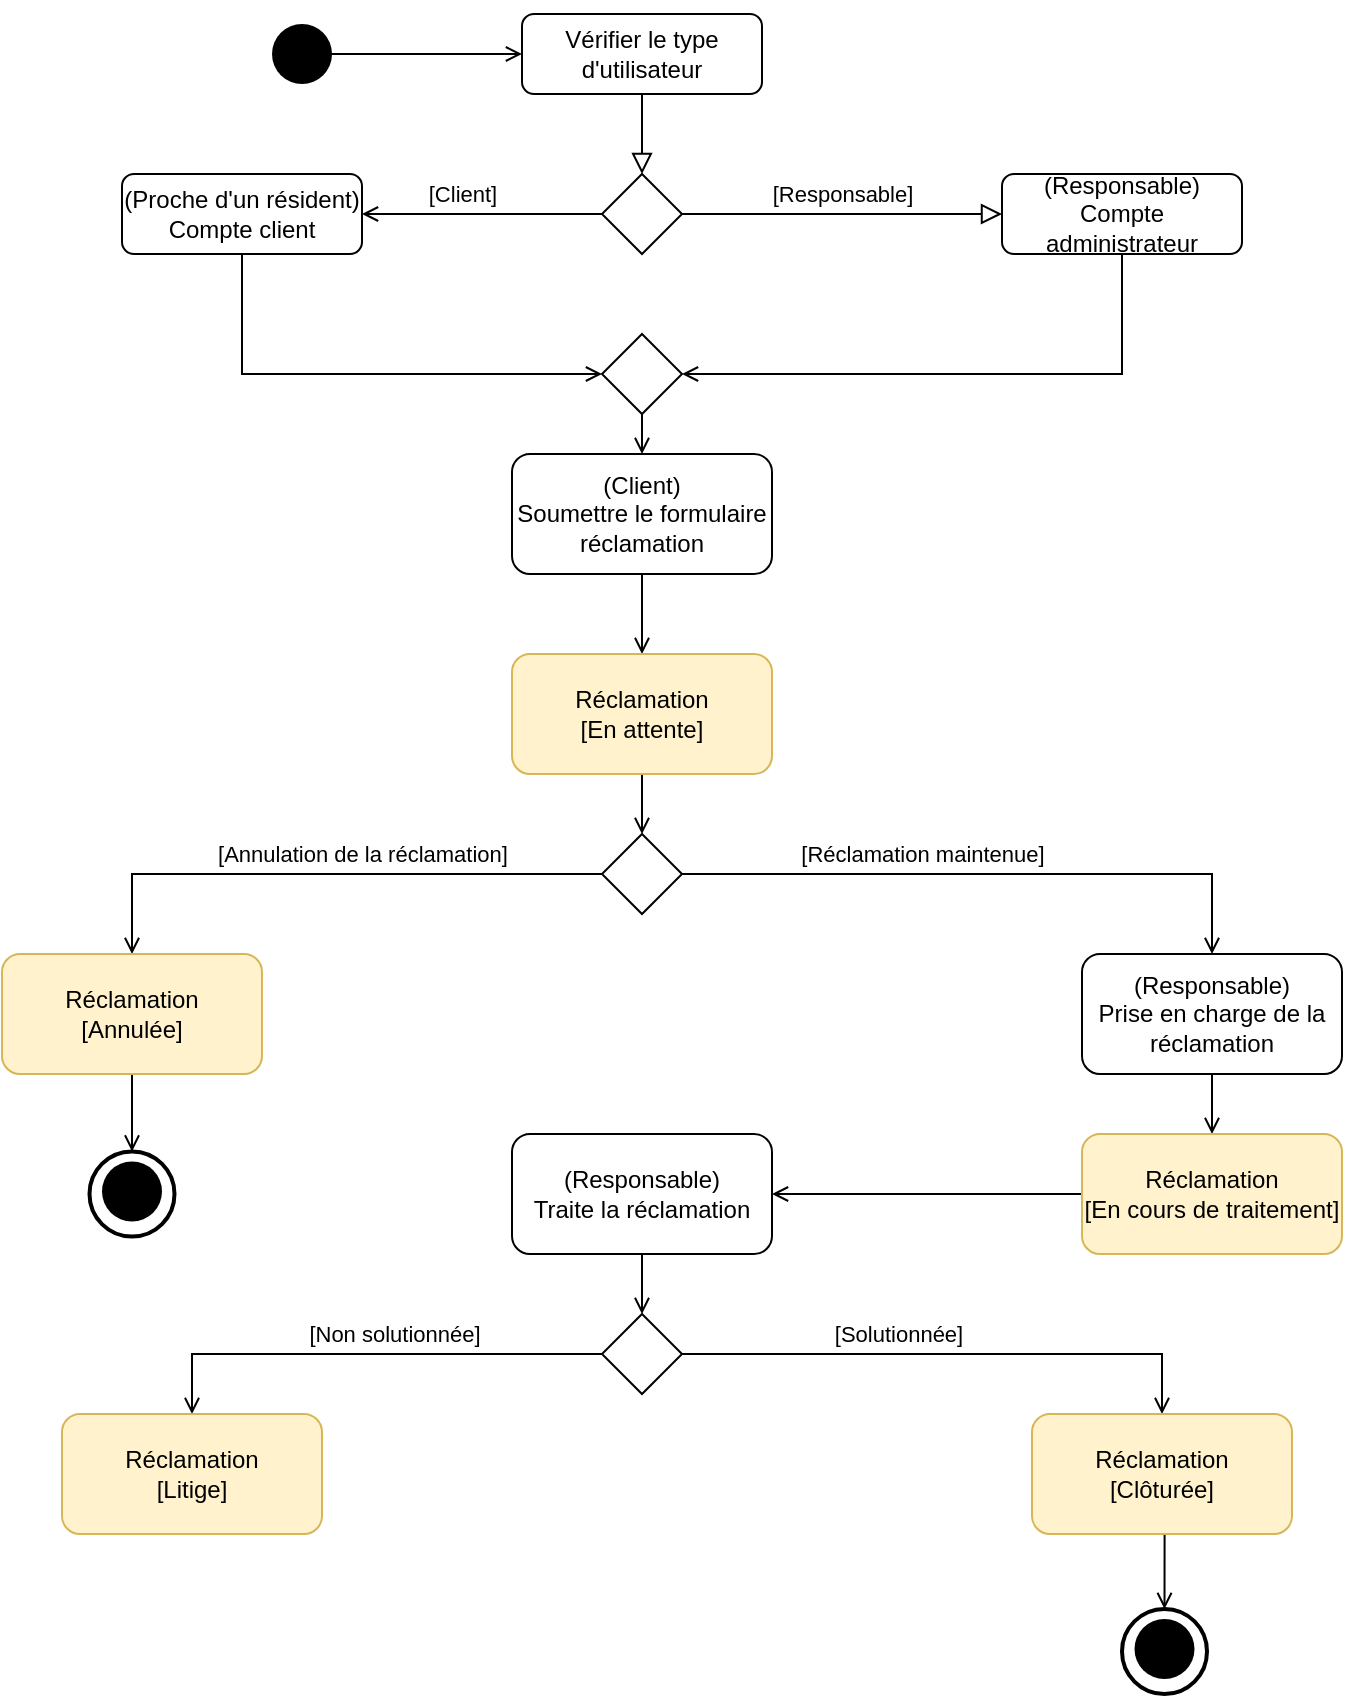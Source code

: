 <mxfile version="15.8.7" type="device"><diagram id="C5RBs43oDa-KdzZeNtuy" name="Page-1"><mxGraphModel dx="1210" dy="737" grid="1" gridSize="10" guides="1" tooltips="1" connect="1" arrows="1" fold="1" page="1" pageScale="1" pageWidth="827" pageHeight="1169" math="0" shadow="0"><root><mxCell id="WIyWlLk6GJQsqaUBKTNV-0"/><mxCell id="WIyWlLk6GJQsqaUBKTNV-1" parent="WIyWlLk6GJQsqaUBKTNV-0"/><mxCell id="WIyWlLk6GJQsqaUBKTNV-2" value="" style="rounded=0;html=1;jettySize=auto;orthogonalLoop=1;fontSize=11;endArrow=block;endFill=0;endSize=8;strokeWidth=1;shadow=0;labelBackgroundColor=none;edgeStyle=orthogonalEdgeStyle;" parent="WIyWlLk6GJQsqaUBKTNV-1" source="WIyWlLk6GJQsqaUBKTNV-3" target="WIyWlLk6GJQsqaUBKTNV-6" edge="1"><mxGeometry relative="1" as="geometry"/></mxCell><mxCell id="WIyWlLk6GJQsqaUBKTNV-3" value="Vérifier le type d'utilisateur" style="rounded=1;whiteSpace=wrap;html=1;fontSize=12;glass=0;strokeWidth=1;shadow=0;" parent="WIyWlLk6GJQsqaUBKTNV-1" vertex="1"><mxGeometry x="320" y="80" width="120" height="40" as="geometry"/></mxCell><mxCell id="WIyWlLk6GJQsqaUBKTNV-5" value="[Responsable]" style="edgeStyle=orthogonalEdgeStyle;rounded=0;html=1;jettySize=auto;orthogonalLoop=1;fontSize=11;endArrow=block;endFill=0;endSize=8;strokeWidth=1;shadow=0;labelBackgroundColor=none;" parent="WIyWlLk6GJQsqaUBKTNV-1" source="WIyWlLk6GJQsqaUBKTNV-6" target="WIyWlLk6GJQsqaUBKTNV-7" edge="1"><mxGeometry y="10" relative="1" as="geometry"><mxPoint as="offset"/></mxGeometry></mxCell><mxCell id="oKEC-02UFUXDBK3K3sYA-4" style="edgeStyle=orthogonalEdgeStyle;rounded=0;orthogonalLoop=1;jettySize=auto;html=1;exitX=0;exitY=0.5;exitDx=0;exitDy=0;entryX=1;entryY=0.5;entryDx=0;entryDy=0;endArrow=open;endFill=0;" edge="1" parent="WIyWlLk6GJQsqaUBKTNV-1" source="WIyWlLk6GJQsqaUBKTNV-6" target="oKEC-02UFUXDBK3K3sYA-3"><mxGeometry relative="1" as="geometry"/></mxCell><mxCell id="oKEC-02UFUXDBK3K3sYA-8" value="[Client]" style="edgeLabel;html=1;align=center;verticalAlign=middle;resizable=0;points=[];" vertex="1" connectable="0" parent="oKEC-02UFUXDBK3K3sYA-4"><mxGeometry x="0.3" y="-3" relative="1" as="geometry"><mxPoint x="8" y="-7" as="offset"/></mxGeometry></mxCell><mxCell id="WIyWlLk6GJQsqaUBKTNV-6" value="" style="rhombus;whiteSpace=wrap;html=1;shadow=0;fontFamily=Helvetica;fontSize=12;align=center;strokeWidth=1;spacing=6;spacingTop=-4;" parent="WIyWlLk6GJQsqaUBKTNV-1" vertex="1"><mxGeometry x="360" y="160" width="40" height="40" as="geometry"/></mxCell><mxCell id="oKEC-02UFUXDBK3K3sYA-9" style="edgeStyle=orthogonalEdgeStyle;rounded=0;orthogonalLoop=1;jettySize=auto;html=1;exitX=0.5;exitY=1;exitDx=0;exitDy=0;entryX=1;entryY=0.5;entryDx=0;entryDy=0;endArrow=open;endFill=0;" edge="1" parent="WIyWlLk6GJQsqaUBKTNV-1" source="WIyWlLk6GJQsqaUBKTNV-7" target="oKEC-02UFUXDBK3K3sYA-5"><mxGeometry relative="1" as="geometry"/></mxCell><mxCell id="WIyWlLk6GJQsqaUBKTNV-7" value="(Responsable)&lt;br&gt;Compte administrateur" style="rounded=1;whiteSpace=wrap;html=1;fontSize=12;glass=0;strokeWidth=1;shadow=0;" parent="WIyWlLk6GJQsqaUBKTNV-1" vertex="1"><mxGeometry x="560" y="160" width="120" height="40" as="geometry"/></mxCell><mxCell id="oKEC-02UFUXDBK3K3sYA-1" value="" style="edgeStyle=orthogonalEdgeStyle;rounded=0;orthogonalLoop=1;jettySize=auto;html=1;endArrow=open;endFill=0;" edge="1" parent="WIyWlLk6GJQsqaUBKTNV-1" source="oKEC-02UFUXDBK3K3sYA-0" target="WIyWlLk6GJQsqaUBKTNV-3"><mxGeometry relative="1" as="geometry"/></mxCell><mxCell id="oKEC-02UFUXDBK3K3sYA-0" value="" style="shape=waypoint;sketch=0;fillStyle=solid;size=6;pointerEvents=1;points=[];fillColor=none;resizable=0;rotatable=0;perimeter=centerPerimeter;snapToPoint=1;strokeWidth=13;" vertex="1" parent="WIyWlLk6GJQsqaUBKTNV-1"><mxGeometry x="190" y="80" width="40" height="40" as="geometry"/></mxCell><mxCell id="oKEC-02UFUXDBK3K3sYA-10" style="edgeStyle=orthogonalEdgeStyle;rounded=0;orthogonalLoop=1;jettySize=auto;html=1;exitX=0.5;exitY=1;exitDx=0;exitDy=0;entryX=0;entryY=0.5;entryDx=0;entryDy=0;endArrow=open;endFill=0;" edge="1" parent="WIyWlLk6GJQsqaUBKTNV-1" source="oKEC-02UFUXDBK3K3sYA-3" target="oKEC-02UFUXDBK3K3sYA-5"><mxGeometry relative="1" as="geometry"/></mxCell><mxCell id="oKEC-02UFUXDBK3K3sYA-3" value="(Proche d'un résident)&lt;br&gt;Compte client" style="rounded=1;whiteSpace=wrap;html=1;fontSize=12;glass=0;strokeWidth=1;shadow=0;" vertex="1" parent="WIyWlLk6GJQsqaUBKTNV-1"><mxGeometry x="120" y="160" width="120" height="40" as="geometry"/></mxCell><mxCell id="oKEC-02UFUXDBK3K3sYA-13" style="edgeStyle=orthogonalEdgeStyle;rounded=0;orthogonalLoop=1;jettySize=auto;html=1;exitX=0.5;exitY=1;exitDx=0;exitDy=0;entryX=0.5;entryY=0;entryDx=0;entryDy=0;endArrow=open;endFill=0;" edge="1" parent="WIyWlLk6GJQsqaUBKTNV-1" source="oKEC-02UFUXDBK3K3sYA-5" target="oKEC-02UFUXDBK3K3sYA-12"><mxGeometry relative="1" as="geometry"/></mxCell><mxCell id="oKEC-02UFUXDBK3K3sYA-5" value="" style="rhombus;whiteSpace=wrap;html=1;shadow=0;fontFamily=Helvetica;fontSize=12;align=center;strokeWidth=1;spacing=6;spacingTop=-4;" vertex="1" parent="WIyWlLk6GJQsqaUBKTNV-1"><mxGeometry x="360" y="240" width="40" height="40" as="geometry"/></mxCell><mxCell id="oKEC-02UFUXDBK3K3sYA-15" style="edgeStyle=orthogonalEdgeStyle;rounded=0;orthogonalLoop=1;jettySize=auto;html=1;exitX=0.5;exitY=1;exitDx=0;exitDy=0;entryX=0.5;entryY=0;entryDx=0;entryDy=0;endArrow=open;endFill=0;" edge="1" parent="WIyWlLk6GJQsqaUBKTNV-1" source="oKEC-02UFUXDBK3K3sYA-12" target="oKEC-02UFUXDBK3K3sYA-14"><mxGeometry relative="1" as="geometry"/></mxCell><mxCell id="oKEC-02UFUXDBK3K3sYA-12" value="(Client)&lt;br&gt;Soumettre le formulaire réclamation" style="rounded=1;whiteSpace=wrap;html=1;fontSize=12;glass=0;strokeWidth=1;shadow=0;" vertex="1" parent="WIyWlLk6GJQsqaUBKTNV-1"><mxGeometry x="315" y="300" width="130" height="60" as="geometry"/></mxCell><mxCell id="oKEC-02UFUXDBK3K3sYA-17" style="edgeStyle=orthogonalEdgeStyle;rounded=0;orthogonalLoop=1;jettySize=auto;html=1;exitX=0.5;exitY=1;exitDx=0;exitDy=0;entryX=0.5;entryY=0;entryDx=0;entryDy=0;endArrow=open;endFill=0;" edge="1" parent="WIyWlLk6GJQsqaUBKTNV-1" source="oKEC-02UFUXDBK3K3sYA-14" target="oKEC-02UFUXDBK3K3sYA-16"><mxGeometry relative="1" as="geometry"/></mxCell><mxCell id="oKEC-02UFUXDBK3K3sYA-14" value="Réclamation&lt;br&gt;[En attente]" style="rounded=1;whiteSpace=wrap;html=1;fontSize=12;glass=0;strokeWidth=1;shadow=0;fillColor=#fff2cc;strokeColor=#d6b656;" vertex="1" parent="WIyWlLk6GJQsqaUBKTNV-1"><mxGeometry x="315" y="400" width="130" height="60" as="geometry"/></mxCell><mxCell id="oKEC-02UFUXDBK3K3sYA-19" style="edgeStyle=orthogonalEdgeStyle;rounded=0;orthogonalLoop=1;jettySize=auto;html=1;exitX=0;exitY=0.5;exitDx=0;exitDy=0;entryX=0.5;entryY=0;entryDx=0;entryDy=0;endArrow=open;endFill=0;" edge="1" parent="WIyWlLk6GJQsqaUBKTNV-1" source="oKEC-02UFUXDBK3K3sYA-16" target="oKEC-02UFUXDBK3K3sYA-18"><mxGeometry relative="1" as="geometry"><Array as="points"><mxPoint x="125" y="510"/></Array></mxGeometry></mxCell><mxCell id="oKEC-02UFUXDBK3K3sYA-20" value="[Annulation de la réclamation]" style="edgeLabel;html=1;align=center;verticalAlign=middle;resizable=0;points=[];" vertex="1" connectable="0" parent="oKEC-02UFUXDBK3K3sYA-19"><mxGeometry x="0.293" relative="1" as="geometry"><mxPoint x="58" y="-10" as="offset"/></mxGeometry></mxCell><mxCell id="oKEC-02UFUXDBK3K3sYA-22" style="edgeStyle=orthogonalEdgeStyle;rounded=0;orthogonalLoop=1;jettySize=auto;html=1;exitX=1;exitY=0.5;exitDx=0;exitDy=0;endArrow=open;endFill=0;" edge="1" parent="WIyWlLk6GJQsqaUBKTNV-1" source="oKEC-02UFUXDBK3K3sYA-16" target="oKEC-02UFUXDBK3K3sYA-21"><mxGeometry relative="1" as="geometry"/></mxCell><mxCell id="oKEC-02UFUXDBK3K3sYA-23" value="[Réclamation maintenue]" style="edgeLabel;html=1;align=center;verticalAlign=middle;resizable=0;points=[];" vertex="1" connectable="0" parent="oKEC-02UFUXDBK3K3sYA-22"><mxGeometry x="-0.029" relative="1" as="geometry"><mxPoint x="-28" y="-10" as="offset"/></mxGeometry></mxCell><mxCell id="oKEC-02UFUXDBK3K3sYA-16" value="" style="rhombus;whiteSpace=wrap;html=1;shadow=0;fontFamily=Helvetica;fontSize=12;align=center;strokeWidth=1;spacing=6;spacingTop=-4;" vertex="1" parent="WIyWlLk6GJQsqaUBKTNV-1"><mxGeometry x="360" y="490" width="40" height="40" as="geometry"/></mxCell><mxCell id="oKEC-02UFUXDBK3K3sYA-47" style="edgeStyle=orthogonalEdgeStyle;rounded=0;orthogonalLoop=1;jettySize=auto;html=1;exitX=0.5;exitY=1;exitDx=0;exitDy=0;entryX=0.5;entryY=0;entryDx=0;entryDy=0;entryPerimeter=0;endArrow=open;endFill=0;" edge="1" parent="WIyWlLk6GJQsqaUBKTNV-1" source="oKEC-02UFUXDBK3K3sYA-18" target="oKEC-02UFUXDBK3K3sYA-46"><mxGeometry relative="1" as="geometry"/></mxCell><mxCell id="oKEC-02UFUXDBK3K3sYA-18" value="Réclamation&lt;br&gt;[Annulée]" style="rounded=1;whiteSpace=wrap;html=1;fontSize=12;glass=0;strokeWidth=1;shadow=0;fillColor=#fff2cc;strokeColor=#d6b656;" vertex="1" parent="WIyWlLk6GJQsqaUBKTNV-1"><mxGeometry x="60" y="550" width="130" height="60" as="geometry"/></mxCell><mxCell id="oKEC-02UFUXDBK3K3sYA-25" style="edgeStyle=orthogonalEdgeStyle;rounded=0;orthogonalLoop=1;jettySize=auto;html=1;exitX=0.5;exitY=1;exitDx=0;exitDy=0;entryX=0.5;entryY=0;entryDx=0;entryDy=0;endArrow=open;endFill=0;" edge="1" parent="WIyWlLk6GJQsqaUBKTNV-1" source="oKEC-02UFUXDBK3K3sYA-21" target="oKEC-02UFUXDBK3K3sYA-24"><mxGeometry relative="1" as="geometry"/></mxCell><mxCell id="oKEC-02UFUXDBK3K3sYA-21" value="(Responsable)&lt;br&gt;Prise en charge de la réclamation" style="rounded=1;whiteSpace=wrap;html=1;fontSize=12;glass=0;strokeWidth=1;shadow=0;" vertex="1" parent="WIyWlLk6GJQsqaUBKTNV-1"><mxGeometry x="600" y="550" width="130" height="60" as="geometry"/></mxCell><mxCell id="oKEC-02UFUXDBK3K3sYA-27" style="edgeStyle=orthogonalEdgeStyle;rounded=0;orthogonalLoop=1;jettySize=auto;html=1;exitX=0;exitY=0.5;exitDx=0;exitDy=0;entryX=1;entryY=0.5;entryDx=0;entryDy=0;endArrow=open;endFill=0;" edge="1" parent="WIyWlLk6GJQsqaUBKTNV-1" source="oKEC-02UFUXDBK3K3sYA-24" target="oKEC-02UFUXDBK3K3sYA-26"><mxGeometry relative="1" as="geometry"/></mxCell><mxCell id="oKEC-02UFUXDBK3K3sYA-24" value="Réclamation&lt;br&gt;[En cours de traitement]" style="rounded=1;whiteSpace=wrap;html=1;fontSize=12;glass=0;strokeWidth=1;shadow=0;fillColor=#fff2cc;strokeColor=#d6b656;" vertex="1" parent="WIyWlLk6GJQsqaUBKTNV-1"><mxGeometry x="600" y="640" width="130" height="60" as="geometry"/></mxCell><mxCell id="oKEC-02UFUXDBK3K3sYA-29" style="edgeStyle=orthogonalEdgeStyle;rounded=0;orthogonalLoop=1;jettySize=auto;html=1;exitX=0.5;exitY=1;exitDx=0;exitDy=0;entryX=0.5;entryY=0;entryDx=0;entryDy=0;endArrow=open;endFill=0;" edge="1" parent="WIyWlLk6GJQsqaUBKTNV-1" source="oKEC-02UFUXDBK3K3sYA-26" target="oKEC-02UFUXDBK3K3sYA-28"><mxGeometry relative="1" as="geometry"/></mxCell><mxCell id="oKEC-02UFUXDBK3K3sYA-26" value="(Responsable)&lt;br&gt;Traite la réclamation" style="rounded=1;whiteSpace=wrap;html=1;fontSize=12;glass=0;strokeWidth=1;shadow=0;" vertex="1" parent="WIyWlLk6GJQsqaUBKTNV-1"><mxGeometry x="315" y="640" width="130" height="60" as="geometry"/></mxCell><mxCell id="oKEC-02UFUXDBK3K3sYA-31" style="edgeStyle=orthogonalEdgeStyle;rounded=0;orthogonalLoop=1;jettySize=auto;html=1;exitX=1;exitY=0.5;exitDx=0;exitDy=0;endArrow=open;endFill=0;" edge="1" parent="WIyWlLk6GJQsqaUBKTNV-1" source="oKEC-02UFUXDBK3K3sYA-28" target="oKEC-02UFUXDBK3K3sYA-30"><mxGeometry relative="1" as="geometry"/></mxCell><mxCell id="oKEC-02UFUXDBK3K3sYA-32" value="[Solutionnée]" style="edgeLabel;html=1;align=center;verticalAlign=middle;resizable=0;points=[];" vertex="1" connectable="0" parent="oKEC-02UFUXDBK3K3sYA-31"><mxGeometry x="-0.277" relative="1" as="geometry"><mxPoint x="10" y="-10" as="offset"/></mxGeometry></mxCell><mxCell id="oKEC-02UFUXDBK3K3sYA-34" style="edgeStyle=orthogonalEdgeStyle;rounded=0;orthogonalLoop=1;jettySize=auto;html=1;exitX=0;exitY=0.5;exitDx=0;exitDy=0;entryX=0.5;entryY=0;entryDx=0;entryDy=0;endArrow=open;endFill=0;" edge="1" parent="WIyWlLk6GJQsqaUBKTNV-1" source="oKEC-02UFUXDBK3K3sYA-28" target="oKEC-02UFUXDBK3K3sYA-33"><mxGeometry relative="1" as="geometry"/></mxCell><mxCell id="oKEC-02UFUXDBK3K3sYA-35" value="[Non solutionnée]" style="edgeLabel;html=1;align=center;verticalAlign=middle;resizable=0;points=[];" vertex="1" connectable="0" parent="oKEC-02UFUXDBK3K3sYA-34"><mxGeometry x="-0.115" y="-2" relative="1" as="geometry"><mxPoint y="-8" as="offset"/></mxGeometry></mxCell><mxCell id="oKEC-02UFUXDBK3K3sYA-28" value="" style="rhombus;whiteSpace=wrap;html=1;shadow=0;fontFamily=Helvetica;fontSize=12;align=center;strokeWidth=1;spacing=6;spacingTop=-4;" vertex="1" parent="WIyWlLk6GJQsqaUBKTNV-1"><mxGeometry x="360" y="730" width="40" height="40" as="geometry"/></mxCell><mxCell id="oKEC-02UFUXDBK3K3sYA-43" style="edgeStyle=orthogonalEdgeStyle;rounded=0;orthogonalLoop=1;jettySize=auto;html=1;exitX=0.5;exitY=1;exitDx=0;exitDy=0;endArrow=open;endFill=0;entryX=0.5;entryY=0;entryDx=0;entryDy=0;entryPerimeter=0;" edge="1" parent="WIyWlLk6GJQsqaUBKTNV-1" source="oKEC-02UFUXDBK3K3sYA-30" target="oKEC-02UFUXDBK3K3sYA-37"><mxGeometry relative="1" as="geometry"><mxPoint x="640" y="870" as="targetPoint"/></mxGeometry></mxCell><mxCell id="oKEC-02UFUXDBK3K3sYA-30" value="Réclamation&lt;br&gt;[Clôturée]" style="rounded=1;whiteSpace=wrap;html=1;fontSize=12;glass=0;strokeWidth=1;shadow=0;fillColor=#fff2cc;strokeColor=#d6b656;" vertex="1" parent="WIyWlLk6GJQsqaUBKTNV-1"><mxGeometry x="575" y="780" width="130" height="60" as="geometry"/></mxCell><mxCell id="oKEC-02UFUXDBK3K3sYA-33" value="Réclamation&lt;br&gt;[Litige]" style="rounded=1;whiteSpace=wrap;html=1;fontSize=12;glass=0;strokeWidth=1;shadow=0;fillColor=#fff2cc;strokeColor=#d6b656;" vertex="1" parent="WIyWlLk6GJQsqaUBKTNV-1"><mxGeometry x="90" y="780" width="130" height="60" as="geometry"/></mxCell><mxCell id="oKEC-02UFUXDBK3K3sYA-37" value="" style="strokeWidth=2;html=1;shape=mxgraph.flowchart.start_2;whiteSpace=wrap;" vertex="1" parent="WIyWlLk6GJQsqaUBKTNV-1"><mxGeometry x="620" y="877.5" width="42.5" height="42.5" as="geometry"/></mxCell><mxCell id="oKEC-02UFUXDBK3K3sYA-39" value="" style="shape=waypoint;sketch=0;fillStyle=solid;size=6;pointerEvents=1;points=[];fillColor=none;resizable=0;rotatable=0;perimeter=centerPerimeter;snapToPoint=1;strokeWidth=13;" vertex="1" parent="WIyWlLk6GJQsqaUBKTNV-1"><mxGeometry x="621.25" y="877.5" width="40" height="40" as="geometry"/></mxCell><mxCell id="oKEC-02UFUXDBK3K3sYA-46" value="" style="strokeWidth=2;html=1;shape=mxgraph.flowchart.start_2;whiteSpace=wrap;" vertex="1" parent="WIyWlLk6GJQsqaUBKTNV-1"><mxGeometry x="103.75" y="648.75" width="42.5" height="42.5" as="geometry"/></mxCell><mxCell id="oKEC-02UFUXDBK3K3sYA-48" value="" style="shape=waypoint;sketch=0;fillStyle=solid;size=6;pointerEvents=1;points=[];fillColor=none;resizable=0;rotatable=0;perimeter=centerPerimeter;snapToPoint=1;strokeWidth=13;" vertex="1" parent="WIyWlLk6GJQsqaUBKTNV-1"><mxGeometry x="105" y="648.75" width="40" height="40" as="geometry"/></mxCell></root></mxGraphModel></diagram></mxfile>